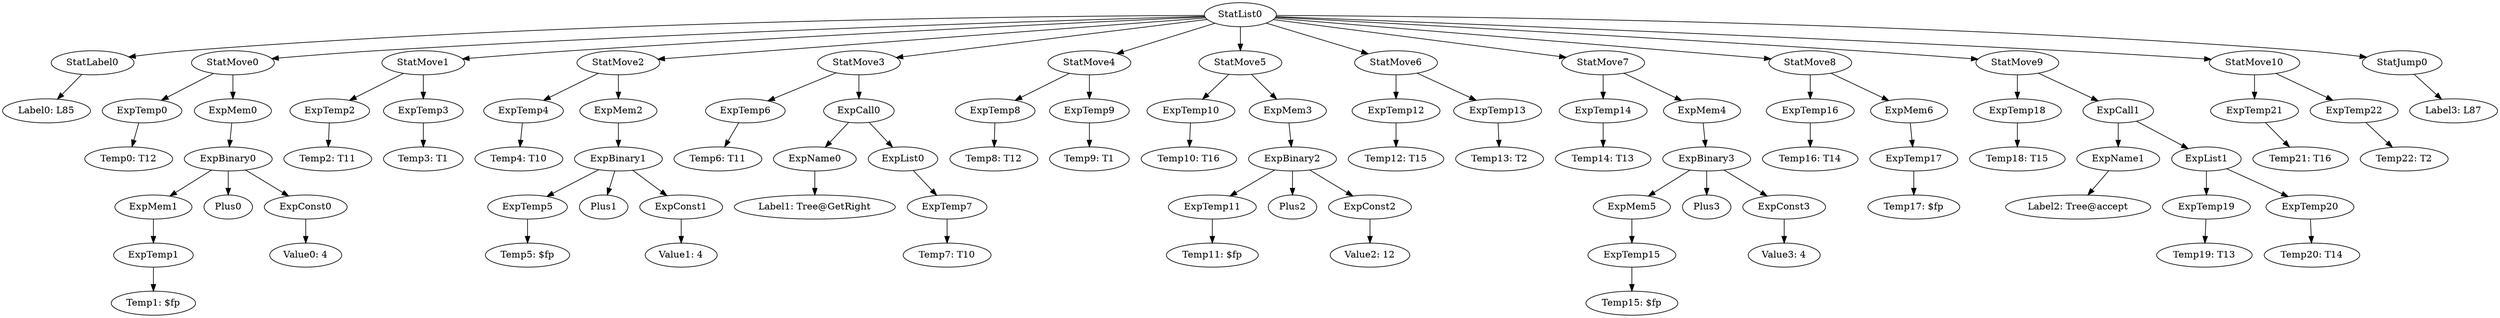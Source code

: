 digraph {
	ordering = out;
	StatMove10 -> ExpTemp21;
	StatMove10 -> ExpTemp22;
	ExpTemp20 -> "Temp20: T14";
	StatJump0 -> "Label3: L87";
	ExpCall1 -> ExpName1;
	ExpCall1 -> ExpList1;
	StatMove9 -> ExpTemp18;
	StatMove9 -> ExpCall1;
	ExpMem6 -> ExpTemp17;
	ExpName0 -> "Label1: Tree@GetRight";
	ExpTemp22 -> "Temp22: T2";
	StatMove3 -> ExpTemp6;
	StatMove3 -> ExpCall0;
	ExpTemp11 -> "Temp11: $fp";
	ExpTemp5 -> "Temp5: $fp";
	ExpTemp1 -> "Temp1: $fp";
	ExpTemp14 -> "Temp14: T13";
	ExpCall0 -> ExpName0;
	ExpCall0 -> ExpList0;
	ExpTemp21 -> "Temp21: T16";
	ExpTemp17 -> "Temp17: $fp";
	ExpTemp4 -> "Temp4: T10";
	ExpTemp3 -> "Temp3: T1";
	ExpConst1 -> "Value1: 4";
	StatMove5 -> ExpTemp10;
	StatMove5 -> ExpMem3;
	StatMove1 -> ExpTemp2;
	StatMove1 -> ExpTemp3;
	ExpTemp18 -> "Temp18: T15";
	ExpTemp8 -> "Temp8: T12";
	ExpBinary0 -> ExpMem1;
	ExpBinary0 -> Plus0;
	ExpBinary0 -> ExpConst0;
	ExpMem2 -> ExpBinary1;
	ExpTemp12 -> "Temp12: T15";
	ExpMem4 -> ExpBinary3;
	ExpTemp7 -> "Temp7: T10";
	ExpTemp0 -> "Temp0: T12";
	StatList0 -> StatLabel0;
	StatList0 -> StatMove0;
	StatList0 -> StatMove1;
	StatList0 -> StatMove2;
	StatList0 -> StatMove3;
	StatList0 -> StatMove4;
	StatList0 -> StatMove5;
	StatList0 -> StatMove6;
	StatList0 -> StatMove7;
	StatList0 -> StatMove8;
	StatList0 -> StatMove9;
	StatList0 -> StatMove10;
	StatList0 -> StatJump0;
	ExpTemp19 -> "Temp19: T13";
	StatMove2 -> ExpTemp4;
	StatMove2 -> ExpMem2;
	ExpTemp2 -> "Temp2: T11";
	ExpTemp10 -> "Temp10: T16";
	ExpConst0 -> "Value0: 4";
	ExpMem1 -> ExpTemp1;
	ExpList1 -> ExpTemp19;
	ExpList1 -> ExpTemp20;
	ExpBinary1 -> ExpTemp5;
	ExpBinary1 -> Plus1;
	ExpBinary1 -> ExpConst1;
	ExpMem0 -> ExpBinary0;
	StatMove4 -> ExpTemp8;
	StatMove4 -> ExpTemp9;
	StatMove7 -> ExpTemp14;
	StatMove7 -> ExpMem4;
	ExpList0 -> ExpTemp7;
	ExpName1 -> "Label2: Tree@accept";
	ExpTemp15 -> "Temp15: $fp";
	ExpTemp9 -> "Temp9: T1";
	ExpMem5 -> ExpTemp15;
	StatLabel0 -> "Label0: L85";
	ExpBinary2 -> ExpTemp11;
	ExpBinary2 -> Plus2;
	ExpBinary2 -> ExpConst2;
	ExpMem3 -> ExpBinary2;
	ExpTemp6 -> "Temp6: T11";
	StatMove6 -> ExpTemp12;
	StatMove6 -> ExpTemp13;
	ExpTemp13 -> "Temp13: T2";
	ExpTemp16 -> "Temp16: T14";
	ExpConst2 -> "Value2: 12";
	ExpBinary3 -> ExpMem5;
	ExpBinary3 -> Plus3;
	ExpBinary3 -> ExpConst3;
	ExpConst3 -> "Value3: 4";
	StatMove0 -> ExpTemp0;
	StatMove0 -> ExpMem0;
	StatMove8 -> ExpTemp16;
	StatMove8 -> ExpMem6;
}

